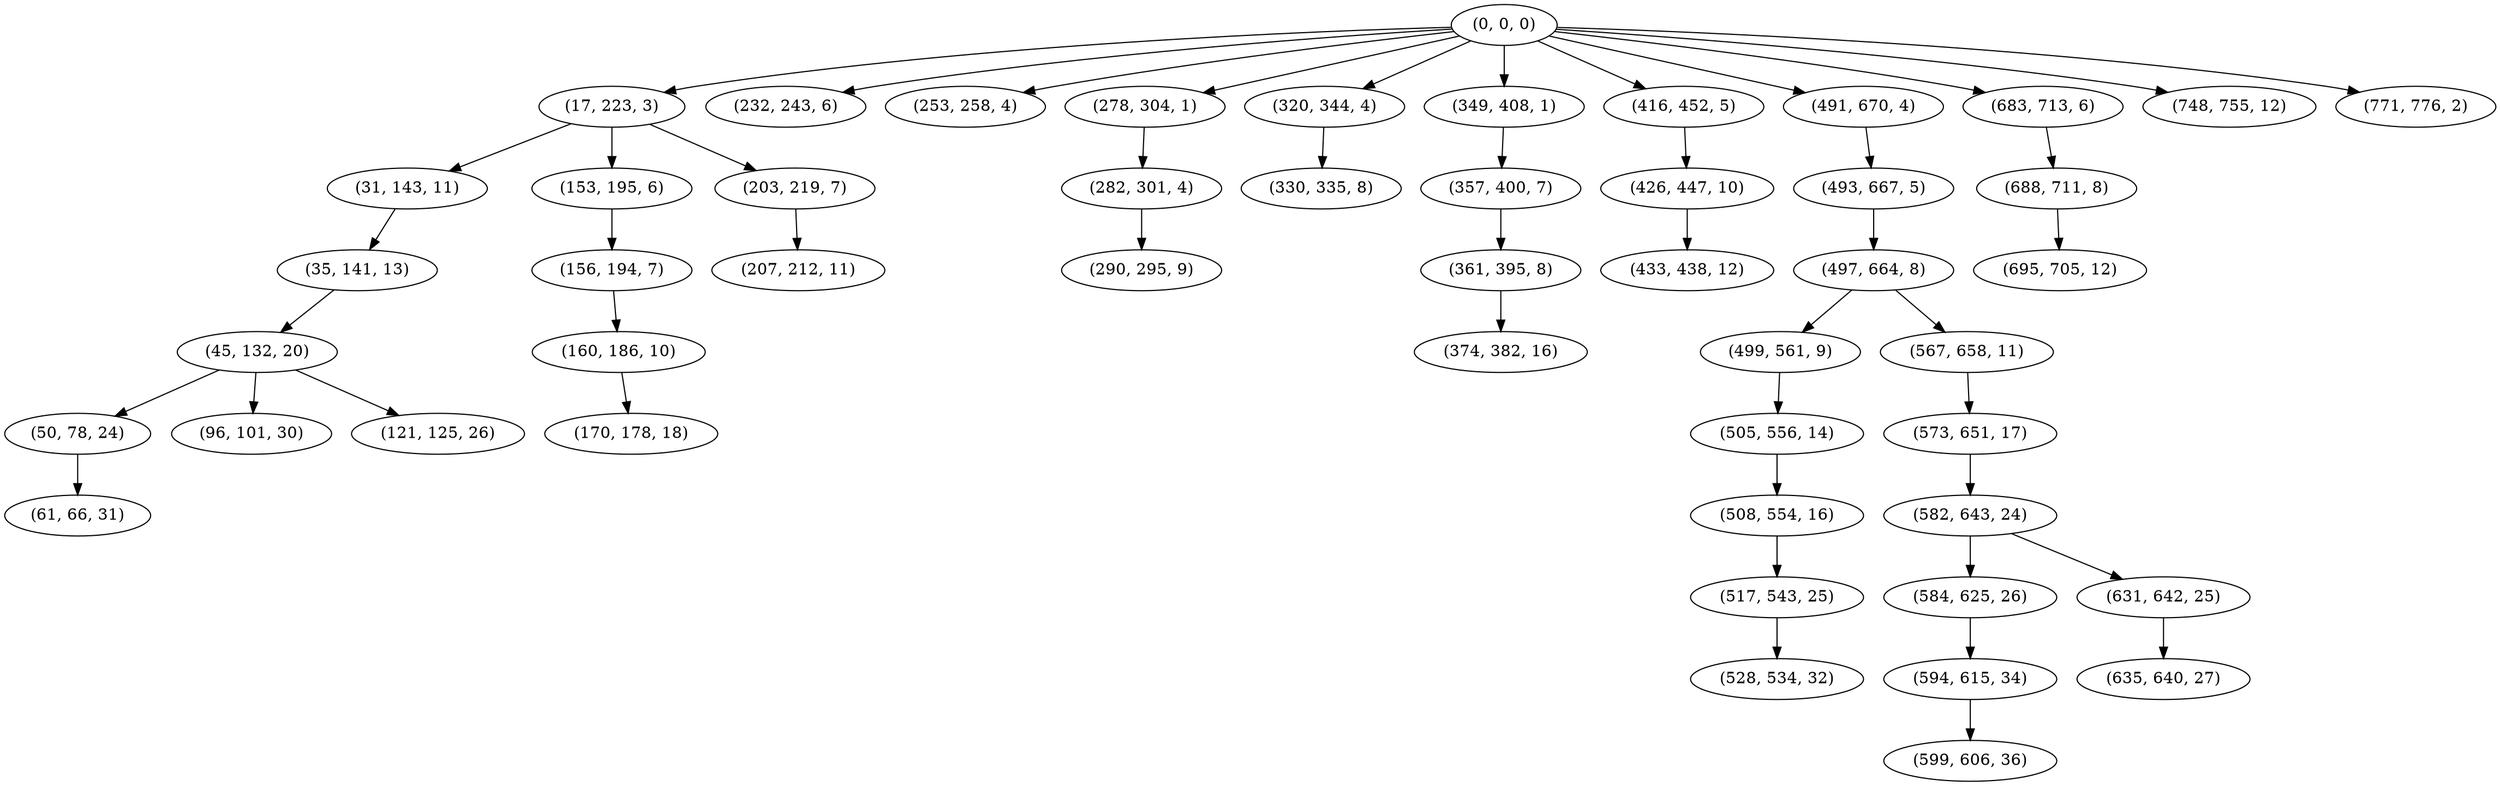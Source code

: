 digraph tree {
    "(0, 0, 0)";
    "(17, 223, 3)";
    "(31, 143, 11)";
    "(35, 141, 13)";
    "(45, 132, 20)";
    "(50, 78, 24)";
    "(61, 66, 31)";
    "(96, 101, 30)";
    "(121, 125, 26)";
    "(153, 195, 6)";
    "(156, 194, 7)";
    "(160, 186, 10)";
    "(170, 178, 18)";
    "(203, 219, 7)";
    "(207, 212, 11)";
    "(232, 243, 6)";
    "(253, 258, 4)";
    "(278, 304, 1)";
    "(282, 301, 4)";
    "(290, 295, 9)";
    "(320, 344, 4)";
    "(330, 335, 8)";
    "(349, 408, 1)";
    "(357, 400, 7)";
    "(361, 395, 8)";
    "(374, 382, 16)";
    "(416, 452, 5)";
    "(426, 447, 10)";
    "(433, 438, 12)";
    "(491, 670, 4)";
    "(493, 667, 5)";
    "(497, 664, 8)";
    "(499, 561, 9)";
    "(505, 556, 14)";
    "(508, 554, 16)";
    "(517, 543, 25)";
    "(528, 534, 32)";
    "(567, 658, 11)";
    "(573, 651, 17)";
    "(582, 643, 24)";
    "(584, 625, 26)";
    "(594, 615, 34)";
    "(599, 606, 36)";
    "(631, 642, 25)";
    "(635, 640, 27)";
    "(683, 713, 6)";
    "(688, 711, 8)";
    "(695, 705, 12)";
    "(748, 755, 12)";
    "(771, 776, 2)";
    "(0, 0, 0)" -> "(17, 223, 3)";
    "(0, 0, 0)" -> "(232, 243, 6)";
    "(0, 0, 0)" -> "(253, 258, 4)";
    "(0, 0, 0)" -> "(278, 304, 1)";
    "(0, 0, 0)" -> "(320, 344, 4)";
    "(0, 0, 0)" -> "(349, 408, 1)";
    "(0, 0, 0)" -> "(416, 452, 5)";
    "(0, 0, 0)" -> "(491, 670, 4)";
    "(0, 0, 0)" -> "(683, 713, 6)";
    "(0, 0, 0)" -> "(748, 755, 12)";
    "(0, 0, 0)" -> "(771, 776, 2)";
    "(17, 223, 3)" -> "(31, 143, 11)";
    "(17, 223, 3)" -> "(153, 195, 6)";
    "(17, 223, 3)" -> "(203, 219, 7)";
    "(31, 143, 11)" -> "(35, 141, 13)";
    "(35, 141, 13)" -> "(45, 132, 20)";
    "(45, 132, 20)" -> "(50, 78, 24)";
    "(45, 132, 20)" -> "(96, 101, 30)";
    "(45, 132, 20)" -> "(121, 125, 26)";
    "(50, 78, 24)" -> "(61, 66, 31)";
    "(153, 195, 6)" -> "(156, 194, 7)";
    "(156, 194, 7)" -> "(160, 186, 10)";
    "(160, 186, 10)" -> "(170, 178, 18)";
    "(203, 219, 7)" -> "(207, 212, 11)";
    "(278, 304, 1)" -> "(282, 301, 4)";
    "(282, 301, 4)" -> "(290, 295, 9)";
    "(320, 344, 4)" -> "(330, 335, 8)";
    "(349, 408, 1)" -> "(357, 400, 7)";
    "(357, 400, 7)" -> "(361, 395, 8)";
    "(361, 395, 8)" -> "(374, 382, 16)";
    "(416, 452, 5)" -> "(426, 447, 10)";
    "(426, 447, 10)" -> "(433, 438, 12)";
    "(491, 670, 4)" -> "(493, 667, 5)";
    "(493, 667, 5)" -> "(497, 664, 8)";
    "(497, 664, 8)" -> "(499, 561, 9)";
    "(497, 664, 8)" -> "(567, 658, 11)";
    "(499, 561, 9)" -> "(505, 556, 14)";
    "(505, 556, 14)" -> "(508, 554, 16)";
    "(508, 554, 16)" -> "(517, 543, 25)";
    "(517, 543, 25)" -> "(528, 534, 32)";
    "(567, 658, 11)" -> "(573, 651, 17)";
    "(573, 651, 17)" -> "(582, 643, 24)";
    "(582, 643, 24)" -> "(584, 625, 26)";
    "(582, 643, 24)" -> "(631, 642, 25)";
    "(584, 625, 26)" -> "(594, 615, 34)";
    "(594, 615, 34)" -> "(599, 606, 36)";
    "(631, 642, 25)" -> "(635, 640, 27)";
    "(683, 713, 6)" -> "(688, 711, 8)";
    "(688, 711, 8)" -> "(695, 705, 12)";
}
